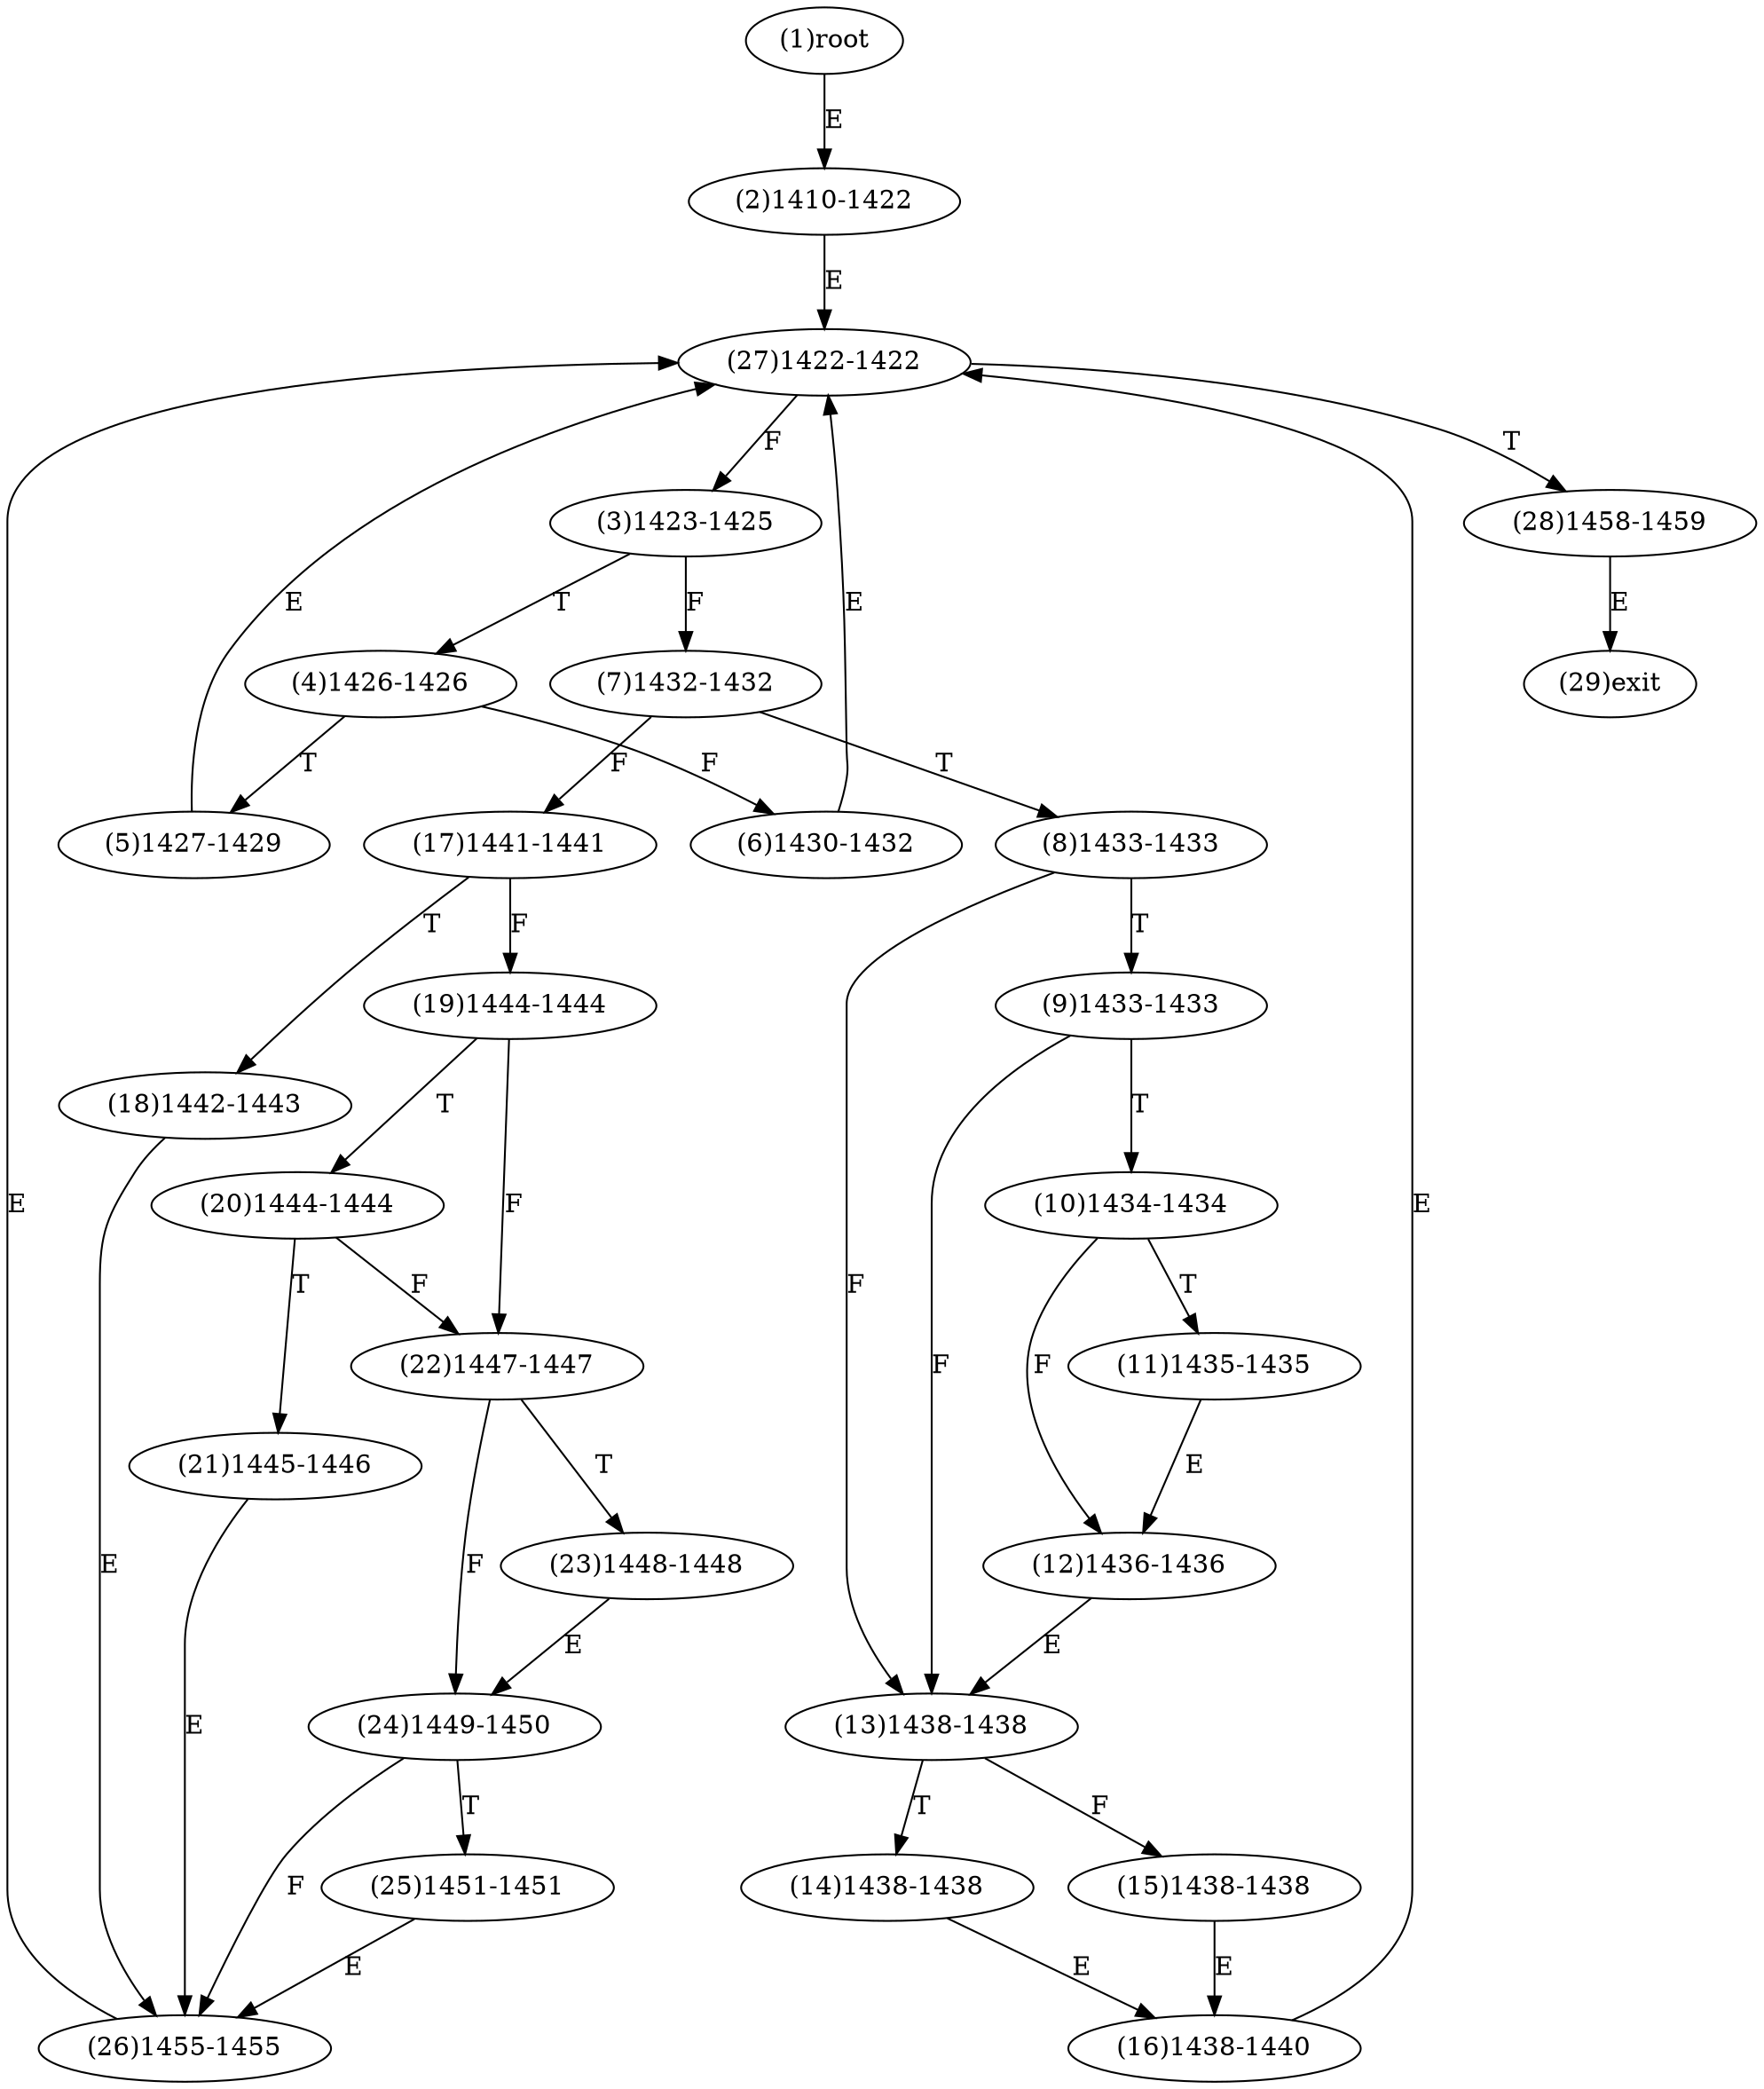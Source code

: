 digraph "" { 
1[ label="(1)root"];
2[ label="(2)1410-1422"];
3[ label="(3)1423-1425"];
4[ label="(4)1426-1426"];
5[ label="(5)1427-1429"];
6[ label="(6)1430-1432"];
7[ label="(7)1432-1432"];
8[ label="(8)1433-1433"];
9[ label="(9)1433-1433"];
10[ label="(10)1434-1434"];
11[ label="(11)1435-1435"];
12[ label="(12)1436-1436"];
13[ label="(13)1438-1438"];
14[ label="(14)1438-1438"];
15[ label="(15)1438-1438"];
17[ label="(17)1441-1441"];
16[ label="(16)1438-1440"];
19[ label="(19)1444-1444"];
18[ label="(18)1442-1443"];
21[ label="(21)1445-1446"];
20[ label="(20)1444-1444"];
23[ label="(23)1448-1448"];
22[ label="(22)1447-1447"];
25[ label="(25)1451-1451"];
24[ label="(24)1449-1450"];
27[ label="(27)1422-1422"];
26[ label="(26)1455-1455"];
29[ label="(29)exit"];
28[ label="(28)1458-1459"];
1->2[ label="E"];
2->27[ label="E"];
3->7[ label="F"];
3->4[ label="T"];
4->6[ label="F"];
4->5[ label="T"];
5->27[ label="E"];
6->27[ label="E"];
7->17[ label="F"];
7->8[ label="T"];
8->13[ label="F"];
8->9[ label="T"];
9->13[ label="F"];
9->10[ label="T"];
10->12[ label="F"];
10->11[ label="T"];
11->12[ label="E"];
12->13[ label="E"];
13->15[ label="F"];
13->14[ label="T"];
14->16[ label="E"];
15->16[ label="E"];
16->27[ label="E"];
17->19[ label="F"];
17->18[ label="T"];
18->26[ label="E"];
19->22[ label="F"];
19->20[ label="T"];
20->22[ label="F"];
20->21[ label="T"];
21->26[ label="E"];
22->24[ label="F"];
22->23[ label="T"];
23->24[ label="E"];
24->26[ label="F"];
24->25[ label="T"];
25->26[ label="E"];
26->27[ label="E"];
27->3[ label="F"];
27->28[ label="T"];
28->29[ label="E"];
}